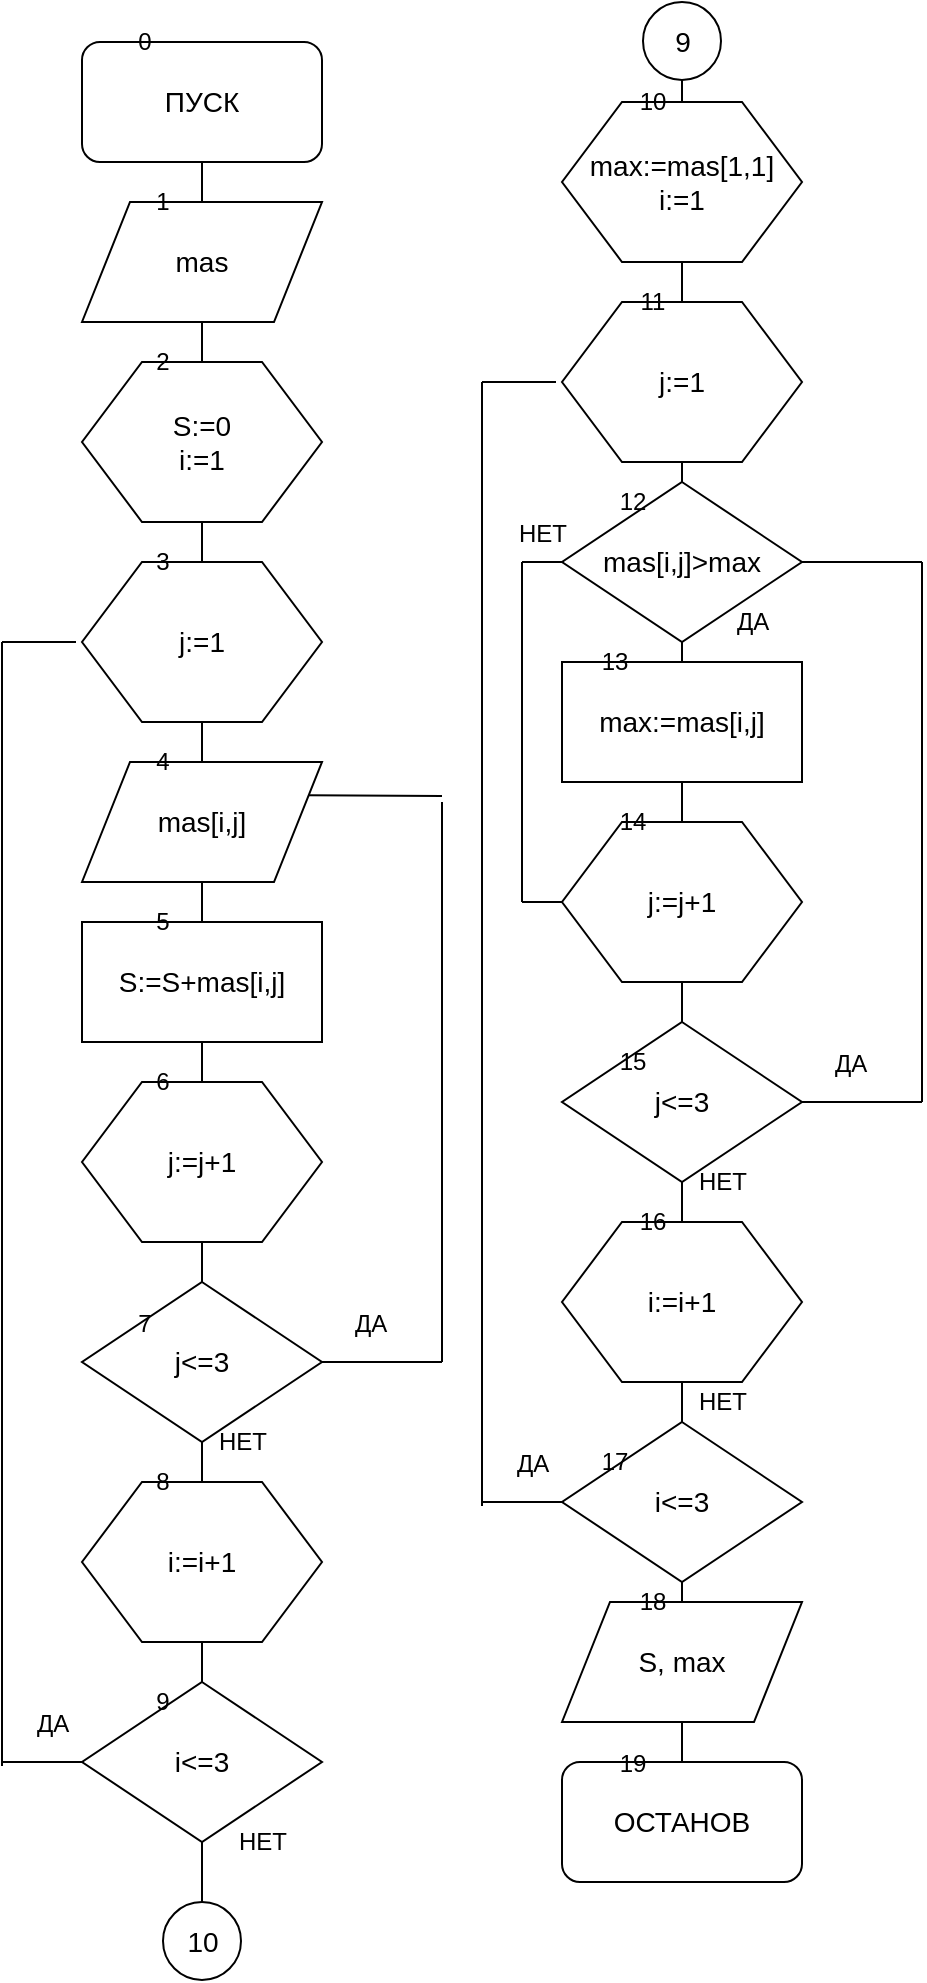 <mxfile version="12.4.3" type="device" pages="1"><diagram id="X5N8-msOczbJhK0XhIg_" name="Page-1"><mxGraphModel dx="1708" dy="1012" grid="1" gridSize="10" guides="1" tooltips="1" connect="1" arrows="1" fold="1" page="1" pageScale="1" pageWidth="827" pageHeight="1169" math="0" shadow="0"><root><mxCell id="0"/><mxCell id="1" parent="0"/><mxCell id="VHtCWuEgEwKhyn0N6rip-67" value="" style="endArrow=none;html=1;exitX=0.5;exitY=0;exitDx=0;exitDy=0;entryX=0.5;entryY=1;entryDx=0;entryDy=0;" edge="1" parent="1" source="VHtCWuEgEwKhyn0N6rip-2" target="VHtCWuEgEwKhyn0N6rip-24"><mxGeometry width="50" height="50" relative="1" as="geometry"><mxPoint x="550" y="860" as="sourcePoint"/><mxPoint x="600" y="810" as="targetPoint"/></mxGeometry></mxCell><mxCell id="VHtCWuEgEwKhyn0N6rip-19" value="" style="endArrow=none;html=1;entryX=0.5;entryY=1;entryDx=0;entryDy=0;" edge="1" parent="1" target="VHtCWuEgEwKhyn0N6rip-1"><mxGeometry width="50" height="50" relative="1" as="geometry"><mxPoint x="180" y="994" as="sourcePoint"/><mxPoint x="400" y="520" as="targetPoint"/></mxGeometry></mxCell><mxCell id="VHtCWuEgEwKhyn0N6rip-1" value="&lt;font style=&quot;font-size: 14px&quot;&gt;ПУСК&lt;/font&gt;" style="rounded=1;whiteSpace=wrap;html=1;" vertex="1" parent="1"><mxGeometry x="120" y="60" width="120" height="60" as="geometry"/></mxCell><mxCell id="VHtCWuEgEwKhyn0N6rip-2" value="&lt;font style=&quot;font-size: 14px&quot;&gt;ОСТАНОВ&lt;/font&gt;" style="rounded=1;whiteSpace=wrap;html=1;" vertex="1" parent="1"><mxGeometry x="360" y="920" width="120" height="60" as="geometry"/></mxCell><mxCell id="VHtCWuEgEwKhyn0N6rip-3" value="&lt;font style=&quot;font-size: 14px&quot;&gt;mas&lt;/font&gt;" style="shape=parallelogram;perimeter=parallelogramPerimeter;whiteSpace=wrap;html=1;" vertex="1" parent="1"><mxGeometry x="120" y="140" width="120" height="60" as="geometry"/></mxCell><mxCell id="VHtCWuEgEwKhyn0N6rip-4" value="&lt;font style=&quot;font-size: 14px&quot;&gt;S:=0&lt;br&gt;i:=1&lt;/font&gt;" style="shape=hexagon;perimeter=hexagonPerimeter2;whiteSpace=wrap;html=1;" vertex="1" parent="1"><mxGeometry x="120" y="220" width="120" height="80" as="geometry"/></mxCell><mxCell id="VHtCWuEgEwKhyn0N6rip-5" value="&lt;font style=&quot;font-size: 14px&quot;&gt;j:=1&lt;/font&gt;" style="shape=hexagon;perimeter=hexagonPerimeter2;whiteSpace=wrap;html=1;" vertex="1" parent="1"><mxGeometry x="120" y="320" width="120" height="80" as="geometry"/></mxCell><mxCell id="VHtCWuEgEwKhyn0N6rip-6" value="&lt;font style=&quot;font-size: 14px&quot;&gt;mas[i,j]&lt;/font&gt;" style="shape=parallelogram;perimeter=parallelogramPerimeter;whiteSpace=wrap;html=1;" vertex="1" parent="1"><mxGeometry x="120" y="420" width="120" height="60" as="geometry"/></mxCell><mxCell id="VHtCWuEgEwKhyn0N6rip-7" value="&lt;font style=&quot;font-size: 14px&quot;&gt;S:=S+mas[i,j]&lt;/font&gt;" style="rounded=0;whiteSpace=wrap;html=1;" vertex="1" parent="1"><mxGeometry x="120" y="500" width="120" height="60" as="geometry"/></mxCell><mxCell id="VHtCWuEgEwKhyn0N6rip-8" value="&lt;font style=&quot;font-size: 14px&quot;&gt;j:=j+1&lt;/font&gt;" style="shape=hexagon;perimeter=hexagonPerimeter2;whiteSpace=wrap;html=1;" vertex="1" parent="1"><mxGeometry x="120" y="580" width="120" height="80" as="geometry"/></mxCell><mxCell id="VHtCWuEgEwKhyn0N6rip-9" value="&lt;font style=&quot;font-size: 14px&quot;&gt;j&amp;lt;=3&lt;/font&gt;" style="rhombus;whiteSpace=wrap;html=1;" vertex="1" parent="1"><mxGeometry x="120" y="680" width="120" height="80" as="geometry"/></mxCell><mxCell id="VHtCWuEgEwKhyn0N6rip-10" value="" style="endArrow=none;html=1;" edge="1" parent="1"><mxGeometry width="50" height="50" relative="1" as="geometry"><mxPoint x="300" y="720" as="sourcePoint"/><mxPoint x="300" y="440" as="targetPoint"/></mxGeometry></mxCell><mxCell id="VHtCWuEgEwKhyn0N6rip-11" value="" style="endArrow=none;html=1;exitX=1;exitY=0.25;exitDx=0;exitDy=0;" edge="1" parent="1" source="VHtCWuEgEwKhyn0N6rip-6"><mxGeometry width="50" height="50" relative="1" as="geometry"><mxPoint x="360" y="550" as="sourcePoint"/><mxPoint x="300" y="437" as="targetPoint"/></mxGeometry></mxCell><mxCell id="VHtCWuEgEwKhyn0N6rip-12" value="" style="endArrow=none;html=1;exitX=1;exitY=0.5;exitDx=0;exitDy=0;" edge="1" parent="1" source="VHtCWuEgEwKhyn0N6rip-9"><mxGeometry width="50" height="50" relative="1" as="geometry"><mxPoint x="220" y="800" as="sourcePoint"/><mxPoint x="300" y="720" as="targetPoint"/></mxGeometry></mxCell><mxCell id="VHtCWuEgEwKhyn0N6rip-13" value="&lt;font style=&quot;font-size: 14px&quot;&gt;i:=i+1&lt;/font&gt;" style="shape=hexagon;perimeter=hexagonPerimeter2;whiteSpace=wrap;html=1;" vertex="1" parent="1"><mxGeometry x="120" y="780" width="120" height="80" as="geometry"/></mxCell><mxCell id="VHtCWuEgEwKhyn0N6rip-14" value="&lt;font style=&quot;font-size: 14px&quot;&gt;i&amp;lt;=3&lt;/font&gt;" style="rhombus;whiteSpace=wrap;html=1;" vertex="1" parent="1"><mxGeometry x="120" y="880" width="120" height="80" as="geometry"/></mxCell><mxCell id="VHtCWuEgEwKhyn0N6rip-15" value="" style="endArrow=none;html=1;entryX=0;entryY=0.5;entryDx=0;entryDy=0;" edge="1" parent="1" target="VHtCWuEgEwKhyn0N6rip-14"><mxGeometry width="50" height="50" relative="1" as="geometry"><mxPoint x="80" y="920" as="sourcePoint"/><mxPoint x="110" y="920" as="targetPoint"/></mxGeometry></mxCell><mxCell id="VHtCWuEgEwKhyn0N6rip-16" value="" style="endArrow=none;html=1;" edge="1" parent="1"><mxGeometry width="50" height="50" relative="1" as="geometry"><mxPoint x="80" y="360" as="sourcePoint"/><mxPoint x="117" y="360" as="targetPoint"/></mxGeometry></mxCell><mxCell id="VHtCWuEgEwKhyn0N6rip-17" value="" style="endArrow=none;html=1;" edge="1" parent="1"><mxGeometry width="50" height="50" relative="1" as="geometry"><mxPoint x="80" y="922" as="sourcePoint"/><mxPoint x="80" y="360" as="targetPoint"/></mxGeometry></mxCell><mxCell id="VHtCWuEgEwKhyn0N6rip-18" value="ДА" style="text;html=1;align=center;verticalAlign=middle;resizable=0;points=[];;autosize=1;" vertex="1" parent="1"><mxGeometry x="249" y="691" width="30" height="20" as="geometry"/></mxCell><mxCell id="VHtCWuEgEwKhyn0N6rip-20" value="НЕТ" style="text;html=1;align=center;verticalAlign=middle;resizable=0;points=[];;autosize=1;" vertex="1" parent="1"><mxGeometry x="180" y="750" width="40" height="20" as="geometry"/></mxCell><mxCell id="VHtCWuEgEwKhyn0N6rip-21" value="ДА" style="text;html=1;align=center;verticalAlign=middle;resizable=0;points=[];;autosize=1;" vertex="1" parent="1"><mxGeometry x="90" y="891" width="30" height="20" as="geometry"/></mxCell><mxCell id="VHtCWuEgEwKhyn0N6rip-22" value="НЕТ" style="text;html=1;align=center;verticalAlign=middle;resizable=0;points=[];;autosize=1;" vertex="1" parent="1"><mxGeometry x="190" y="950" width="40" height="20" as="geometry"/></mxCell><mxCell id="VHtCWuEgEwKhyn0N6rip-23" value="&lt;font style=&quot;font-size: 14px&quot;&gt;10&lt;/font&gt;" style="ellipse;whiteSpace=wrap;html=1;aspect=fixed;" vertex="1" parent="1"><mxGeometry x="160.5" y="990" width="39" height="39" as="geometry"/></mxCell><mxCell id="VHtCWuEgEwKhyn0N6rip-24" value="&lt;font style=&quot;font-size: 14px&quot;&gt;9&lt;/font&gt;" style="ellipse;whiteSpace=wrap;html=1;aspect=fixed;" vertex="1" parent="1"><mxGeometry x="400.5" y="40" width="39" height="39" as="geometry"/></mxCell><mxCell id="VHtCWuEgEwKhyn0N6rip-42" value="&lt;font style=&quot;font-size: 14px&quot;&gt;j:=1&lt;/font&gt;" style="shape=hexagon;perimeter=hexagonPerimeter2;whiteSpace=wrap;html=1;" vertex="1" parent="1"><mxGeometry x="360" y="190" width="120" height="80" as="geometry"/></mxCell><mxCell id="VHtCWuEgEwKhyn0N6rip-44" value="&lt;span style=&quot;font-size: 14px&quot;&gt;max:=mas[i,j]&lt;/span&gt;" style="rounded=0;whiteSpace=wrap;html=1;" vertex="1" parent="1"><mxGeometry x="360" y="370" width="120" height="60" as="geometry"/></mxCell><mxCell id="VHtCWuEgEwKhyn0N6rip-45" value="&lt;font style=&quot;font-size: 14px&quot;&gt;j:=j+1&lt;/font&gt;" style="shape=hexagon;perimeter=hexagonPerimeter2;whiteSpace=wrap;html=1;" vertex="1" parent="1"><mxGeometry x="360" y="450" width="120" height="80" as="geometry"/></mxCell><mxCell id="VHtCWuEgEwKhyn0N6rip-46" value="&lt;font style=&quot;font-size: 14px&quot;&gt;j&amp;lt;=3&lt;/font&gt;" style="rhombus;whiteSpace=wrap;html=1;" vertex="1" parent="1"><mxGeometry x="360" y="550" width="120" height="80" as="geometry"/></mxCell><mxCell id="VHtCWuEgEwKhyn0N6rip-47" value="" style="endArrow=none;html=1;" edge="1" parent="1"><mxGeometry width="50" height="50" relative="1" as="geometry"><mxPoint x="540" y="590" as="sourcePoint"/><mxPoint x="540" y="320" as="targetPoint"/></mxGeometry></mxCell><mxCell id="VHtCWuEgEwKhyn0N6rip-48" value="" style="endArrow=none;html=1;exitX=1;exitY=0.5;exitDx=0;exitDy=0;" edge="1" parent="1" source="VHtCWuEgEwKhyn0N6rip-60"><mxGeometry width="50" height="50" relative="1" as="geometry"><mxPoint x="473.333" y="306.667" as="sourcePoint"/><mxPoint x="540" y="320" as="targetPoint"/><Array as="points"><mxPoint x="510" y="320"/></Array></mxGeometry></mxCell><mxCell id="VHtCWuEgEwKhyn0N6rip-49" value="" style="endArrow=none;html=1;exitX=1;exitY=0.5;exitDx=0;exitDy=0;" edge="1" parent="1" source="VHtCWuEgEwKhyn0N6rip-46"><mxGeometry width="50" height="50" relative="1" as="geometry"><mxPoint x="460" y="670" as="sourcePoint"/><mxPoint x="540" y="590" as="targetPoint"/></mxGeometry></mxCell><mxCell id="VHtCWuEgEwKhyn0N6rip-50" value="&lt;font style=&quot;font-size: 14px&quot;&gt;i:=i+1&lt;/font&gt;" style="shape=hexagon;perimeter=hexagonPerimeter2;whiteSpace=wrap;html=1;" vertex="1" parent="1"><mxGeometry x="360" y="650" width="120" height="80" as="geometry"/></mxCell><mxCell id="VHtCWuEgEwKhyn0N6rip-51" value="&lt;font style=&quot;font-size: 14px&quot;&gt;i&amp;lt;=3&lt;/font&gt;" style="rhombus;whiteSpace=wrap;html=1;" vertex="1" parent="1"><mxGeometry x="360" y="750" width="120" height="80" as="geometry"/></mxCell><mxCell id="VHtCWuEgEwKhyn0N6rip-52" value="" style="endArrow=none;html=1;entryX=0;entryY=0.5;entryDx=0;entryDy=0;" edge="1" parent="1" target="VHtCWuEgEwKhyn0N6rip-51"><mxGeometry width="50" height="50" relative="1" as="geometry"><mxPoint x="320" y="790" as="sourcePoint"/><mxPoint x="350" y="790" as="targetPoint"/></mxGeometry></mxCell><mxCell id="VHtCWuEgEwKhyn0N6rip-53" value="" style="endArrow=none;html=1;" edge="1" parent="1"><mxGeometry width="50" height="50" relative="1" as="geometry"><mxPoint x="320" y="230" as="sourcePoint"/><mxPoint x="357" y="230" as="targetPoint"/></mxGeometry></mxCell><mxCell id="VHtCWuEgEwKhyn0N6rip-54" value="" style="endArrow=none;html=1;" edge="1" parent="1"><mxGeometry width="50" height="50" relative="1" as="geometry"><mxPoint x="320" y="792" as="sourcePoint"/><mxPoint x="320" y="230" as="targetPoint"/></mxGeometry></mxCell><mxCell id="VHtCWuEgEwKhyn0N6rip-55" value="ДА" style="text;html=1;align=center;verticalAlign=middle;resizable=0;points=[];;autosize=1;" vertex="1" parent="1"><mxGeometry x="489" y="561" width="30" height="20" as="geometry"/></mxCell><mxCell id="VHtCWuEgEwKhyn0N6rip-56" value="НЕТ" style="text;html=1;align=center;verticalAlign=middle;resizable=0;points=[];;autosize=1;" vertex="1" parent="1"><mxGeometry x="420" y="620" width="40" height="20" as="geometry"/></mxCell><mxCell id="VHtCWuEgEwKhyn0N6rip-57" value="ДА" style="text;html=1;align=center;verticalAlign=middle;resizable=0;points=[];;autosize=1;" vertex="1" parent="1"><mxGeometry x="330" y="761" width="30" height="20" as="geometry"/></mxCell><mxCell id="VHtCWuEgEwKhyn0N6rip-58" value="НЕТ" style="text;html=1;align=center;verticalAlign=middle;resizable=0;points=[];;autosize=1;" vertex="1" parent="1"><mxGeometry x="420" y="730" width="40" height="20" as="geometry"/></mxCell><mxCell id="VHtCWuEgEwKhyn0N6rip-59" value="&lt;font style=&quot;font-size: 14px&quot;&gt;max:=mas[1,1]&lt;br&gt;i:=1&lt;/font&gt;" style="shape=hexagon;perimeter=hexagonPerimeter2;whiteSpace=wrap;html=1;" vertex="1" parent="1"><mxGeometry x="360" y="90" width="120" height="80" as="geometry"/></mxCell><mxCell id="VHtCWuEgEwKhyn0N6rip-60" value="&lt;font style=&quot;font-size: 14px&quot;&gt;mas[i,j]&amp;gt;max&lt;/font&gt;" style="rhombus;whiteSpace=wrap;html=1;" vertex="1" parent="1"><mxGeometry x="360" y="280" width="120" height="80" as="geometry"/></mxCell><mxCell id="VHtCWuEgEwKhyn0N6rip-61" value="" style="endArrow=none;html=1;" edge="1" parent="1"><mxGeometry width="50" height="50" relative="1" as="geometry"><mxPoint x="340" y="490" as="sourcePoint"/><mxPoint x="340" y="320" as="targetPoint"/></mxGeometry></mxCell><mxCell id="VHtCWuEgEwKhyn0N6rip-62" value="" style="endArrow=none;html=1;entryX=0;entryY=0.5;entryDx=0;entryDy=0;" edge="1" parent="1" target="VHtCWuEgEwKhyn0N6rip-45"><mxGeometry width="50" height="50" relative="1" as="geometry"><mxPoint x="340" y="490" as="sourcePoint"/><mxPoint x="390" y="520" as="targetPoint"/></mxGeometry></mxCell><mxCell id="VHtCWuEgEwKhyn0N6rip-63" value="" style="endArrow=none;html=1;entryX=0;entryY=0.5;entryDx=0;entryDy=0;" edge="1" parent="1"><mxGeometry width="50" height="50" relative="1" as="geometry"><mxPoint x="340" y="320" as="sourcePoint"/><mxPoint x="360" y="320" as="targetPoint"/></mxGeometry></mxCell><mxCell id="VHtCWuEgEwKhyn0N6rip-64" value="НЕТ" style="text;html=1;align=center;verticalAlign=middle;resizable=0;points=[];;autosize=1;" vertex="1" parent="1"><mxGeometry x="330" y="296" width="40" height="20" as="geometry"/></mxCell><mxCell id="VHtCWuEgEwKhyn0N6rip-65" value="ДА" style="text;html=1;align=center;verticalAlign=middle;resizable=0;points=[];;autosize=1;" vertex="1" parent="1"><mxGeometry x="439.5" y="340" width="30" height="20" as="geometry"/></mxCell><mxCell id="VHtCWuEgEwKhyn0N6rip-66" value="&lt;font style=&quot;font-size: 14px&quot;&gt;S, max&lt;/font&gt;" style="shape=parallelogram;perimeter=parallelogramPerimeter;whiteSpace=wrap;html=1;" vertex="1" parent="1"><mxGeometry x="360" y="840" width="120" height="60" as="geometry"/></mxCell><mxCell id="VHtCWuEgEwKhyn0N6rip-68" value="0" style="text;html=1;align=center;verticalAlign=middle;resizable=0;points=[];;autosize=1;" vertex="1" parent="1"><mxGeometry x="140.5" y="49.5" width="20" height="20" as="geometry"/></mxCell><mxCell id="VHtCWuEgEwKhyn0N6rip-69" value="1" style="text;html=1;align=center;verticalAlign=middle;resizable=0;points=[];;autosize=1;" vertex="1" parent="1"><mxGeometry x="150" y="130" width="20" height="20" as="geometry"/></mxCell><mxCell id="VHtCWuEgEwKhyn0N6rip-70" value="2" style="text;html=1;align=center;verticalAlign=middle;resizable=0;points=[];;autosize=1;" vertex="1" parent="1"><mxGeometry x="150" y="210" width="20" height="20" as="geometry"/></mxCell><mxCell id="VHtCWuEgEwKhyn0N6rip-71" value="3" style="text;html=1;align=center;verticalAlign=middle;resizable=0;points=[];;autosize=1;" vertex="1" parent="1"><mxGeometry x="150" y="310" width="20" height="20" as="geometry"/></mxCell><mxCell id="VHtCWuEgEwKhyn0N6rip-74" value="4" style="text;html=1;align=center;verticalAlign=middle;resizable=0;points=[];;autosize=1;" vertex="1" parent="1"><mxGeometry x="150" y="410" width="20" height="20" as="geometry"/></mxCell><mxCell id="VHtCWuEgEwKhyn0N6rip-75" value="5" style="text;html=1;align=center;verticalAlign=middle;resizable=0;points=[];;autosize=1;" vertex="1" parent="1"><mxGeometry x="150" y="490" width="20" height="20" as="geometry"/></mxCell><mxCell id="VHtCWuEgEwKhyn0N6rip-76" value="6" style="text;html=1;align=center;verticalAlign=middle;resizable=0;points=[];;autosize=1;" vertex="1" parent="1"><mxGeometry x="150" y="570" width="20" height="20" as="geometry"/></mxCell><mxCell id="VHtCWuEgEwKhyn0N6rip-77" value="7" style="text;html=1;align=center;verticalAlign=middle;resizable=0;points=[];;autosize=1;" vertex="1" parent="1"><mxGeometry x="140.5" y="691" width="20" height="20" as="geometry"/></mxCell><mxCell id="VHtCWuEgEwKhyn0N6rip-78" value="8" style="text;html=1;align=center;verticalAlign=middle;resizable=0;points=[];;autosize=1;" vertex="1" parent="1"><mxGeometry x="150" y="770" width="20" height="20" as="geometry"/></mxCell><mxCell id="VHtCWuEgEwKhyn0N6rip-79" value="9" style="text;html=1;align=center;verticalAlign=middle;resizable=0;points=[];;autosize=1;" vertex="1" parent="1"><mxGeometry x="150" y="880" width="20" height="20" as="geometry"/></mxCell><mxCell id="VHtCWuEgEwKhyn0N6rip-80" value="10" style="text;html=1;align=center;verticalAlign=middle;resizable=0;points=[];;autosize=1;" vertex="1" parent="1"><mxGeometry x="390" y="80" width="30" height="20" as="geometry"/></mxCell><mxCell id="VHtCWuEgEwKhyn0N6rip-81" value="11" style="text;html=1;align=center;verticalAlign=middle;resizable=0;points=[];;autosize=1;" vertex="1" parent="1"><mxGeometry x="390" y="180" width="30" height="20" as="geometry"/></mxCell><mxCell id="VHtCWuEgEwKhyn0N6rip-82" value="12" style="text;html=1;align=center;verticalAlign=middle;resizable=0;points=[];;autosize=1;" vertex="1" parent="1"><mxGeometry x="380" y="280" width="30" height="20" as="geometry"/></mxCell><mxCell id="VHtCWuEgEwKhyn0N6rip-83" value="13" style="text;html=1;align=center;verticalAlign=middle;resizable=0;points=[];;autosize=1;" vertex="1" parent="1"><mxGeometry x="370.5" y="360" width="30" height="20" as="geometry"/></mxCell><mxCell id="VHtCWuEgEwKhyn0N6rip-84" value="14" style="text;html=1;align=center;verticalAlign=middle;resizable=0;points=[];;autosize=1;" vertex="1" parent="1"><mxGeometry x="380" y="440" width="30" height="20" as="geometry"/></mxCell><mxCell id="VHtCWuEgEwKhyn0N6rip-85" value="15" style="text;html=1;align=center;verticalAlign=middle;resizable=0;points=[];;autosize=1;" vertex="1" parent="1"><mxGeometry x="380" y="560" width="30" height="20" as="geometry"/></mxCell><mxCell id="VHtCWuEgEwKhyn0N6rip-86" value="16" style="text;html=1;align=center;verticalAlign=middle;resizable=0;points=[];;autosize=1;" vertex="1" parent="1"><mxGeometry x="390" y="640" width="30" height="20" as="geometry"/></mxCell><mxCell id="VHtCWuEgEwKhyn0N6rip-87" value="17" style="text;html=1;align=center;verticalAlign=middle;resizable=0;points=[];;autosize=1;" vertex="1" parent="1"><mxGeometry x="370.5" y="760" width="30" height="20" as="geometry"/></mxCell><mxCell id="VHtCWuEgEwKhyn0N6rip-88" value="18" style="text;html=1;align=center;verticalAlign=middle;resizable=0;points=[];;autosize=1;" vertex="1" parent="1"><mxGeometry x="390" y="830" width="30" height="20" as="geometry"/></mxCell><mxCell id="VHtCWuEgEwKhyn0N6rip-89" value="19" style="text;html=1;align=center;verticalAlign=middle;resizable=0;points=[];;autosize=1;" vertex="1" parent="1"><mxGeometry x="380" y="911" width="30" height="20" as="geometry"/></mxCell></root></mxGraphModel></diagram></mxfile>